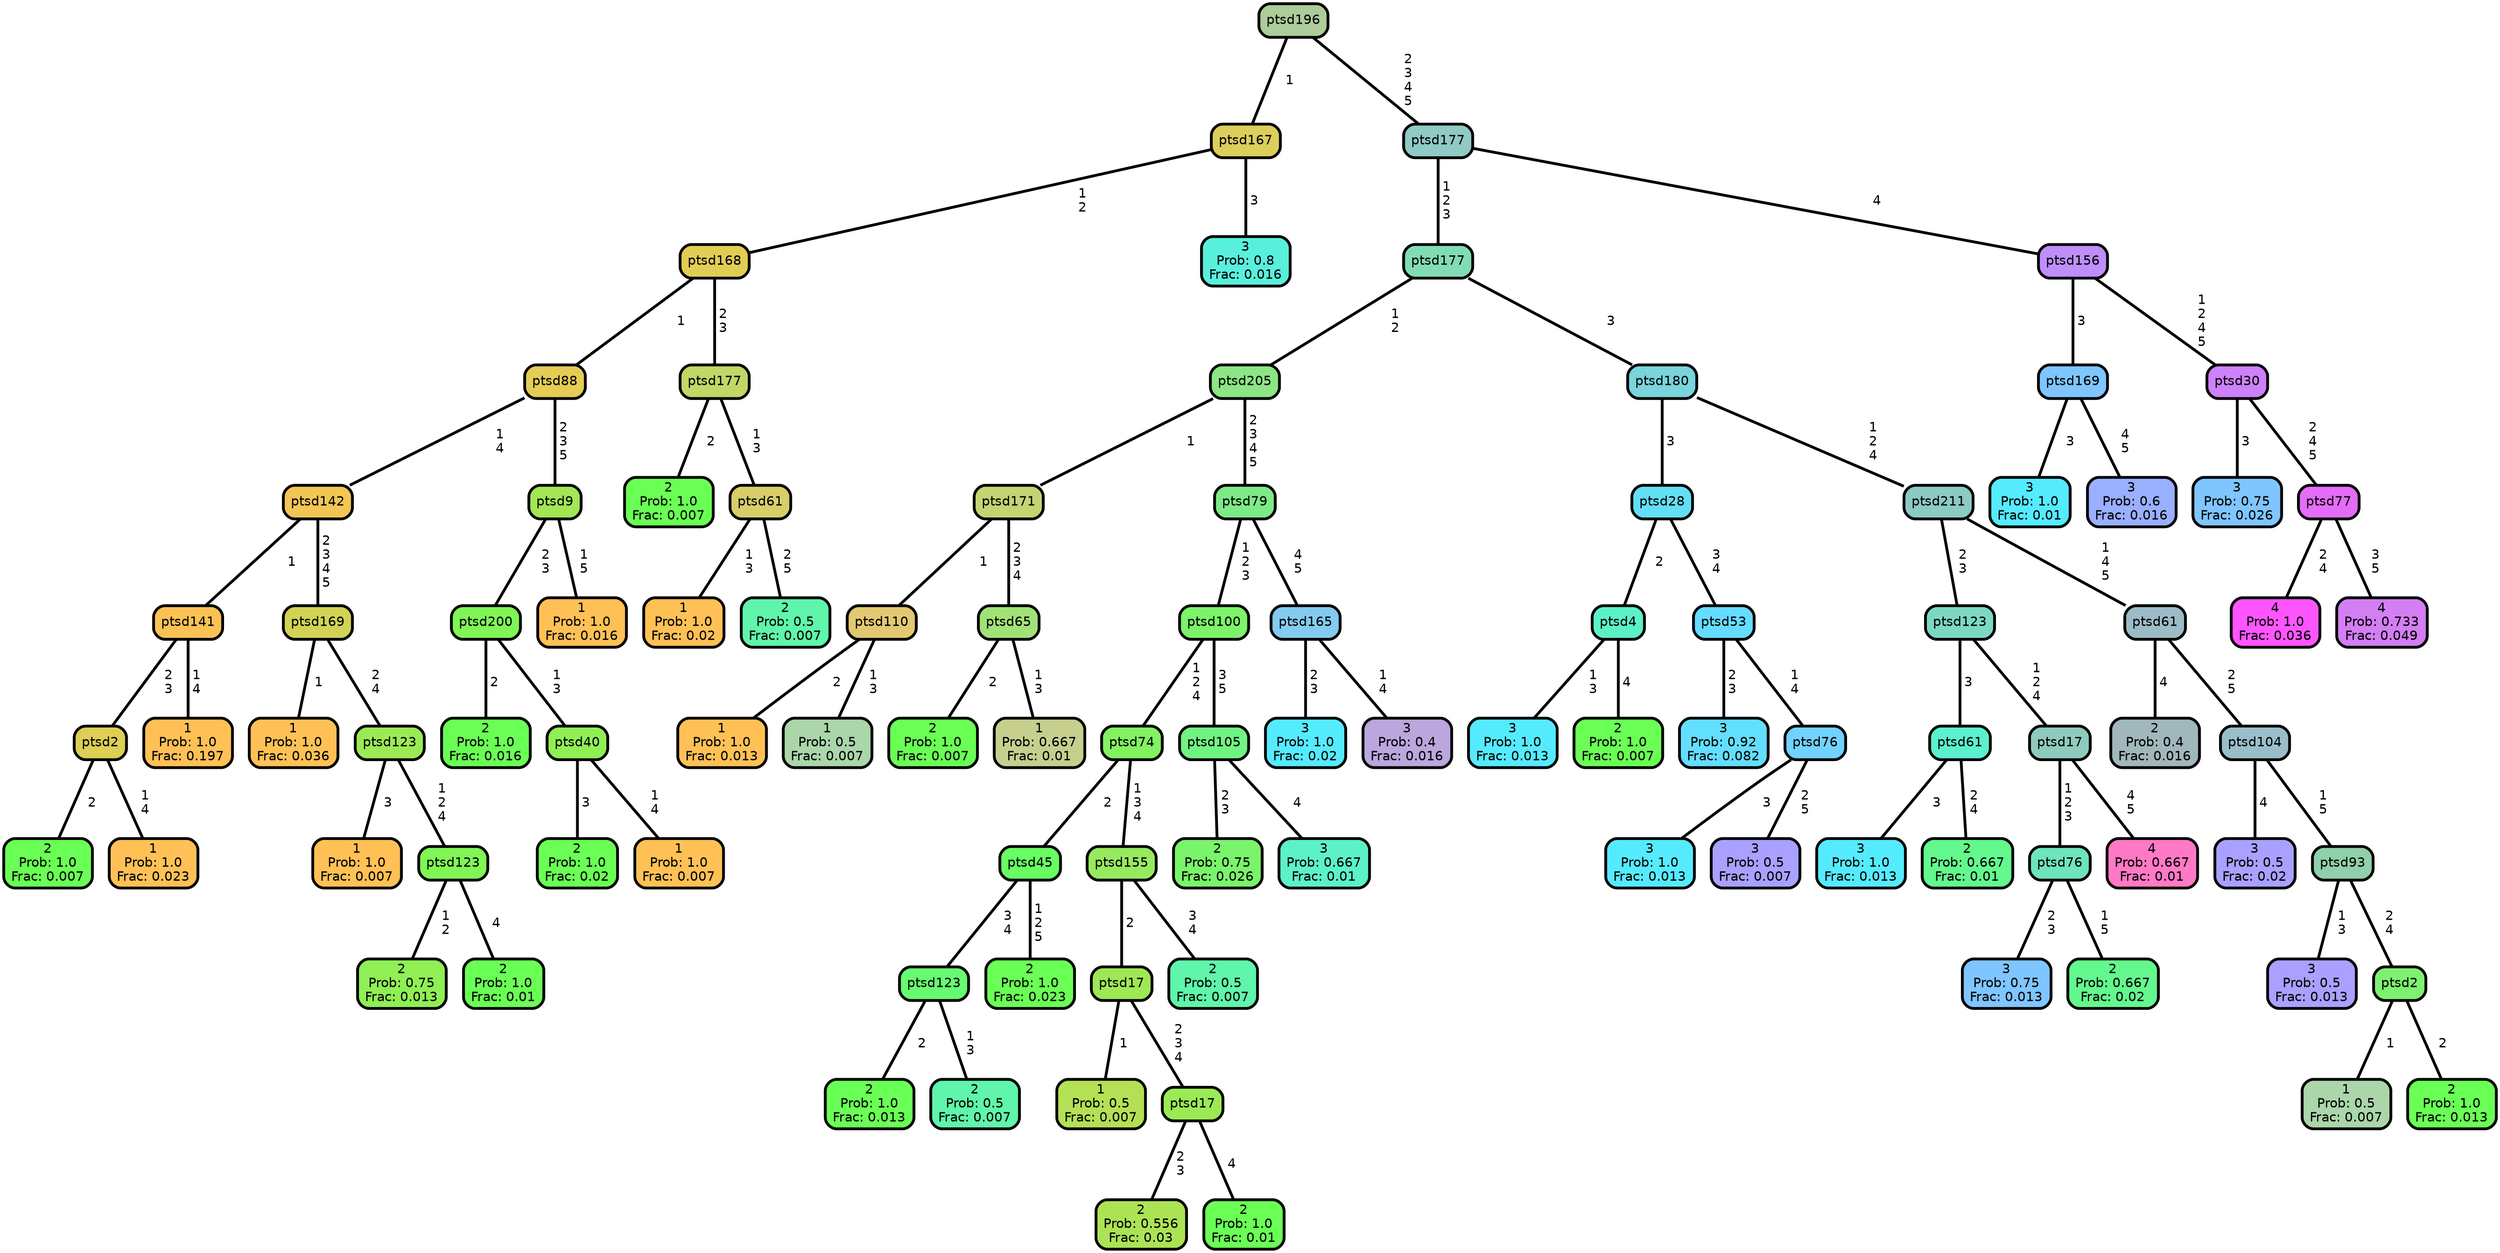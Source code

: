 graph Tree {
node [shape=box, style="filled, rounded",color="black",penwidth="3",fontcolor="black",                 fontname=helvetica] ;
graph [ranksep="0 equally", splines=straight,                 bgcolor=transparent, dpi=60] ;
edge [fontname=helvetica, color=black] ;
0 [label="2
Prob: 1.0
Frac: 0.007", fillcolor="#6aff55"] ;
1 [label="ptsd2",href=".//ptsd2.svg", fillcolor="#ddce55"] ;
2 [label="1
Prob: 1.0
Frac: 0.023", fillcolor="#ffc155"] ;
3 [label="ptsd141",href=".//ptsd141.svg", fillcolor="#fac255"] ;
4 [label="1
Prob: 1.0
Frac: 0.197", fillcolor="#ffc155"] ;
5 [label="ptsd142",href=".//ptsd142.svg", fillcolor="#f1c655"] ;
6 [label="1
Prob: 1.0
Frac: 0.036", fillcolor="#ffc155"] ;
7 [label="ptsd169",href=".//ptsd169.svg", fillcolor="#d2d355"] ;
8 [label="1
Prob: 1.0
Frac: 0.007", fillcolor="#ffc155"] ;
9 [label="ptsd123",href=".//ptsd123.svg", fillcolor="#9bea55"] ;
10 [label="2
Prob: 0.75
Frac: 0.013", fillcolor="#8fef55"] ;
11 [label="ptsd123",href=".//ptsd123.svg", fillcolor="#7ff655"] ;
12 [label="2
Prob: 1.0
Frac: 0.01", fillcolor="#6aff55"] ;
13 [label="ptsd88",href=".//ptsd88.svg", fillcolor="#e4cc55"] ;
14 [label="2
Prob: 1.0
Frac: 0.016", fillcolor="#6aff55"] ;
15 [label="ptsd200",href=".//ptsd200.svg", fillcolor="#80f555"] ;
16 [label="2
Prob: 1.0
Frac: 0.02", fillcolor="#6aff55"] ;
17 [label="ptsd40",href=".//ptsd40.svg", fillcolor="#8fef55"] ;
18 [label="1
Prob: 1.0
Frac: 0.007", fillcolor="#ffc155"] ;
19 [label="ptsd9",href=".//ptsd9.svg", fillcolor="#a3e655"] ;
20 [label="1
Prob: 1.0
Frac: 0.016", fillcolor="#ffc155"] ;
21 [label="ptsd168",href=".//ptsd168.svg", fillcolor="#e1cd56"] ;
22 [label="2
Prob: 1.0
Frac: 0.007", fillcolor="#6aff55"] ;
23 [label="ptsd177",href=".//ptsd177.svg", fillcolor="#c1d766"] ;
24 [label="1
Prob: 1.0
Frac: 0.02", fillcolor="#ffc155"] ;
25 [label="ptsd61",href=".//ptsd61.svg", fillcolor="#d7ce6a"] ;
26 [label="2
Prob: 0.5
Frac: 0.007", fillcolor="#5ff5aa"] ;
27 [label="ptsd167",href=".//ptsd167.svg", fillcolor="#dbce5b"] ;
28 [label="3
Prob: 0.8
Frac: 0.016", fillcolor="#59efdd"] ;
29 [label="ptsd196",href=".//ptsd196.svg", fillcolor="#aecc9a"] ;
30 [label="1
Prob: 1.0
Frac: 0.013", fillcolor="#ffc155"] ;
31 [label="ptsd110",href=".//ptsd110.svg", fillcolor="#e2c871"] ;
32 [label="1
Prob: 0.5
Frac: 0.007", fillcolor="#aad6aa"] ;
33 [label="ptsd171",href=".//ptsd171.svg", fillcolor="#c5d373"] ;
34 [label="2
Prob: 1.0
Frac: 0.007", fillcolor="#6aff55"] ;
35 [label="ptsd65",href=".//ptsd65.svg", fillcolor="#a1e277"] ;
36 [label="1
Prob: 0.667
Frac: 0.01", fillcolor="#c6cf8d"] ;
37 [label="ptsd205",href=".//ptsd205.svg", fillcolor="#8be683"] ;
38 [label="2
Prob: 1.0
Frac: 0.013", fillcolor="#6aff55"] ;
39 [label="ptsd123",href=".//ptsd123.svg", fillcolor="#66fb71"] ;
40 [label="2
Prob: 0.5
Frac: 0.007", fillcolor="#5ff5aa"] ;
41 [label="ptsd45",href=".//ptsd45.svg", fillcolor="#68fd62"] ;
42 [label="2
Prob: 1.0
Frac: 0.023", fillcolor="#6aff55"] ;
43 [label="ptsd74",href=".//ptsd74.svg", fillcolor="#82f260"] ;
44 [label="1
Prob: 0.5
Frac: 0.007", fillcolor="#b4e055"] ;
45 [label="ptsd17",href=".//ptsd17.svg", fillcolor="#9fe855"] ;
46 [label="2
Prob: 0.556
Frac: 0.03", fillcolor="#ace355"] ;
47 [label="ptsd17",href=".//ptsd17.svg", fillcolor="#9bea55"] ;
48 [label="2
Prob: 1.0
Frac: 0.01", fillcolor="#6aff55"] ;
49 [label="ptsd155",href=".//ptsd155.svg", fillcolor="#97ea5f"] ;
50 [label="2
Prob: 0.5
Frac: 0.007", fillcolor="#5ff5aa"] ;
51 [label="ptsd100",href=".//ptsd100.svg", fillcolor="#7df36a"] ;
52 [label="2
Prob: 0.75
Frac: 0.026", fillcolor="#7af46a"] ;
53 [label="ptsd105",href=".//ptsd105.svg", fillcolor="#71f383"] ;
54 [label="3
Prob: 0.667
Frac: 0.01", fillcolor="#5cf1c6"] ;
55 [label="ptsd79",href=".//ptsd79.svg", fillcolor="#7eea87"] ;
56 [label="3
Prob: 1.0
Frac: 0.02", fillcolor="#55ebff"] ;
57 [label="ptsd165",href=".//ptsd165.svg", fillcolor="#83cbef"] ;
58 [label="3
Prob: 0.4
Frac: 0.016", fillcolor="#bba6dd"] ;
59 [label="ptsd177",href=".//ptsd177.svg", fillcolor="#81dcb4"] ;
60 [label="3
Prob: 1.0
Frac: 0.013", fillcolor="#55ebff"] ;
61 [label="ptsd4",href=".//ptsd4.svg", fillcolor="#5cf1c6"] ;
62 [label="2
Prob: 1.0
Frac: 0.007", fillcolor="#6aff55"] ;
63 [label="ptsd28",href=".//ptsd28.svg", fillcolor="#63dff5"] ;
64 [label="3
Prob: 0.92
Frac: 0.082", fillcolor="#62dfff"] ;
65 [label="ptsd53",href=".//ptsd53.svg", fillcolor="#65dcff"] ;
66 [label="3
Prob: 1.0
Frac: 0.013", fillcolor="#55ebff"] ;
67 [label="ptsd76",href=".//ptsd76.svg", fillcolor="#71d2ff"] ;
68 [label="3
Prob: 0.5
Frac: 0.007", fillcolor="#aaa0ff"] ;
69 [label="ptsd180",href=".//ptsd180.svg", fillcolor="#79d4dc"] ;
70 [label="3
Prob: 1.0
Frac: 0.013", fillcolor="#55ebff"] ;
71 [label="ptsd61",href=".//ptsd61.svg", fillcolor="#5bf0ce"] ;
72 [label="2
Prob: 0.667
Frac: 0.01", fillcolor="#63f88d"] ;
73 [label="ptsd123",href=".//ptsd123.svg", fillcolor="#7dd8c3"] ;
74 [label="3
Prob: 0.75
Frac: 0.013", fillcolor="#7fc5ff"] ;
75 [label="ptsd76",href=".//ptsd76.svg", fillcolor="#6ee4bb"] ;
76 [label="2
Prob: 0.667
Frac: 0.02", fillcolor="#63f88d"] ;
77 [label="ptsd17",href=".//ptsd17.svg", fillcolor="#8fcbbd"] ;
78 [label="4
Prob: 0.667
Frac: 0.01", fillcolor="#ff79c6"] ;
79 [label="ptsd211",href=".//ptsd211.svg", fillcolor="#8ccac4"] ;
80 [label="2
Prob: 0.4
Frac: 0.016", fillcolor="#a1b7bb"] ;
81 [label="ptsd61",href=".//ptsd61.svg", fillcolor="#9bbcc6"] ;
82 [label="3
Prob: 0.5
Frac: 0.02", fillcolor="#aaa0ff"] ;
83 [label="ptsd104",href=".//ptsd104.svg", fillcolor="#9abec9"] ;
84 [label="3
Prob: 0.5
Frac: 0.013", fillcolor="#aaa0ff"] ;
85 [label="ptsd93",href=".//ptsd93.svg", fillcolor="#90d0aa"] ;
86 [label="1
Prob: 0.5
Frac: 0.007", fillcolor="#aad6aa"] ;
87 [label="ptsd2",href=".//ptsd2.svg", fillcolor="#7ff171"] ;
88 [label="2
Prob: 1.0
Frac: 0.013", fillcolor="#6aff55"] ;
89 [label="ptsd177",href=".//ptsd177.svg", fillcolor="#8fcac5"] ;
90 [label="3
Prob: 1.0
Frac: 0.01", fillcolor="#55ebff"] ;
91 [label="ptsd169",href=".//ptsd169.svg", fillcolor="#7fc5ff"] ;
92 [label="3
Prob: 0.6
Frac: 0.016", fillcolor="#99afff"] ;
93 [label="ptsd156",href=".//ptsd156.svg", fillcolor="#be8efa"] ;
94 [label="3
Prob: 0.75
Frac: 0.026", fillcolor="#7fc5ff"] ;
95 [label="ptsd30",href=".//ptsd30.svg", fillcolor="#cd81fa"] ;
96 [label="4
Prob: 1.0
Frac: 0.036", fillcolor="#ff55ff"] ;
97 [label="ptsd77",href=".//ptsd77.svg", fillcolor="#e56cf8"] ;
98 [label="4
Prob: 0.733
Frac: 0.049", fillcolor="#d37ef3"] ;
1 -- 0 [label=" 2",penwidth=3] ;
1 -- 2 [label=" 1\n 4",penwidth=3] ;
3 -- 1 [label=" 2\n 3",penwidth=3] ;
3 -- 4 [label=" 1\n 4",penwidth=3] ;
5 -- 3 [label=" 1",penwidth=3] ;
5 -- 7 [label=" 2\n 3\n 4\n 5",penwidth=3] ;
7 -- 6 [label=" 1",penwidth=3] ;
7 -- 9 [label=" 2\n 4",penwidth=3] ;
9 -- 8 [label=" 3",penwidth=3] ;
9 -- 11 [label=" 1\n 2\n 4",penwidth=3] ;
11 -- 10 [label=" 1\n 2",penwidth=3] ;
11 -- 12 [label=" 4",penwidth=3] ;
13 -- 5 [label=" 1\n 4",penwidth=3] ;
13 -- 19 [label=" 2\n 3\n 5",penwidth=3] ;
15 -- 14 [label=" 2",penwidth=3] ;
15 -- 17 [label=" 1\n 3",penwidth=3] ;
17 -- 16 [label=" 3",penwidth=3] ;
17 -- 18 [label=" 1\n 4",penwidth=3] ;
19 -- 15 [label=" 2\n 3",penwidth=3] ;
19 -- 20 [label=" 1\n 5",penwidth=3] ;
21 -- 13 [label=" 1",penwidth=3] ;
21 -- 23 [label=" 2\n 3",penwidth=3] ;
23 -- 22 [label=" 2",penwidth=3] ;
23 -- 25 [label=" 1\n 3",penwidth=3] ;
25 -- 24 [label=" 1\n 3",penwidth=3] ;
25 -- 26 [label=" 2\n 5",penwidth=3] ;
27 -- 21 [label=" 1\n 2",penwidth=3] ;
27 -- 28 [label=" 3",penwidth=3] ;
29 -- 27 [label=" 1",penwidth=3] ;
29 -- 89 [label=" 2\n 3\n 4\n 5",penwidth=3] ;
31 -- 30 [label=" 2",penwidth=3] ;
31 -- 32 [label=" 1\n 3",penwidth=3] ;
33 -- 31 [label=" 1",penwidth=3] ;
33 -- 35 [label=" 2\n 3\n 4",penwidth=3] ;
35 -- 34 [label=" 2",penwidth=3] ;
35 -- 36 [label=" 1\n 3",penwidth=3] ;
37 -- 33 [label=" 1",penwidth=3] ;
37 -- 55 [label=" 2\n 3\n 4\n 5",penwidth=3] ;
39 -- 38 [label=" 2",penwidth=3] ;
39 -- 40 [label=" 1\n 3",penwidth=3] ;
41 -- 39 [label=" 3\n 4",penwidth=3] ;
41 -- 42 [label=" 1\n 2\n 5",penwidth=3] ;
43 -- 41 [label=" 2",penwidth=3] ;
43 -- 49 [label=" 1\n 3\n 4",penwidth=3] ;
45 -- 44 [label=" 1",penwidth=3] ;
45 -- 47 [label=" 2\n 3\n 4",penwidth=3] ;
47 -- 46 [label=" 2\n 3",penwidth=3] ;
47 -- 48 [label=" 4",penwidth=3] ;
49 -- 45 [label=" 2",penwidth=3] ;
49 -- 50 [label=" 3\n 4",penwidth=3] ;
51 -- 43 [label=" 1\n 2\n 4",penwidth=3] ;
51 -- 53 [label=" 3\n 5",penwidth=3] ;
53 -- 52 [label=" 2\n 3",penwidth=3] ;
53 -- 54 [label=" 4",penwidth=3] ;
55 -- 51 [label=" 1\n 2\n 3",penwidth=3] ;
55 -- 57 [label=" 4\n 5",penwidth=3] ;
57 -- 56 [label=" 2\n 3",penwidth=3] ;
57 -- 58 [label=" 1\n 4",penwidth=3] ;
59 -- 37 [label=" 1\n 2",penwidth=3] ;
59 -- 69 [label=" 3",penwidth=3] ;
61 -- 60 [label=" 1\n 3",penwidth=3] ;
61 -- 62 [label=" 4",penwidth=3] ;
63 -- 61 [label=" 2",penwidth=3] ;
63 -- 65 [label=" 3\n 4",penwidth=3] ;
65 -- 64 [label=" 2\n 3",penwidth=3] ;
65 -- 67 [label=" 1\n 4",penwidth=3] ;
67 -- 66 [label=" 3",penwidth=3] ;
67 -- 68 [label=" 2\n 5",penwidth=3] ;
69 -- 63 [label=" 3",penwidth=3] ;
69 -- 79 [label=" 1\n 2\n 4",penwidth=3] ;
71 -- 70 [label=" 3",penwidth=3] ;
71 -- 72 [label=" 2\n 4",penwidth=3] ;
73 -- 71 [label=" 3",penwidth=3] ;
73 -- 77 [label=" 1\n 2\n 4",penwidth=3] ;
75 -- 74 [label=" 2\n 3",penwidth=3] ;
75 -- 76 [label=" 1\n 5",penwidth=3] ;
77 -- 75 [label=" 1\n 2\n 3",penwidth=3] ;
77 -- 78 [label=" 4\n 5",penwidth=3] ;
79 -- 73 [label=" 2\n 3",penwidth=3] ;
79 -- 81 [label=" 1\n 4\n 5",penwidth=3] ;
81 -- 80 [label=" 4",penwidth=3] ;
81 -- 83 [label=" 2\n 5",penwidth=3] ;
83 -- 82 [label=" 4",penwidth=3] ;
83 -- 85 [label=" 1\n 5",penwidth=3] ;
85 -- 84 [label=" 1\n 3",penwidth=3] ;
85 -- 87 [label=" 2\n 4",penwidth=3] ;
87 -- 86 [label=" 1",penwidth=3] ;
87 -- 88 [label=" 2",penwidth=3] ;
89 -- 59 [label=" 1\n 2\n 3",penwidth=3] ;
89 -- 93 [label=" 4",penwidth=3] ;
91 -- 90 [label=" 3",penwidth=3] ;
91 -- 92 [label=" 4\n 5",penwidth=3] ;
93 -- 91 [label=" 3",penwidth=3] ;
93 -- 95 [label=" 1\n 2\n 4\n 5",penwidth=3] ;
95 -- 94 [label=" 3",penwidth=3] ;
95 -- 97 [label=" 2\n 4\n 5",penwidth=3] ;
97 -- 96 [label=" 2\n 4",penwidth=3] ;
97 -- 98 [label=" 3\n 5",penwidth=3] ;
{rank = same;}}